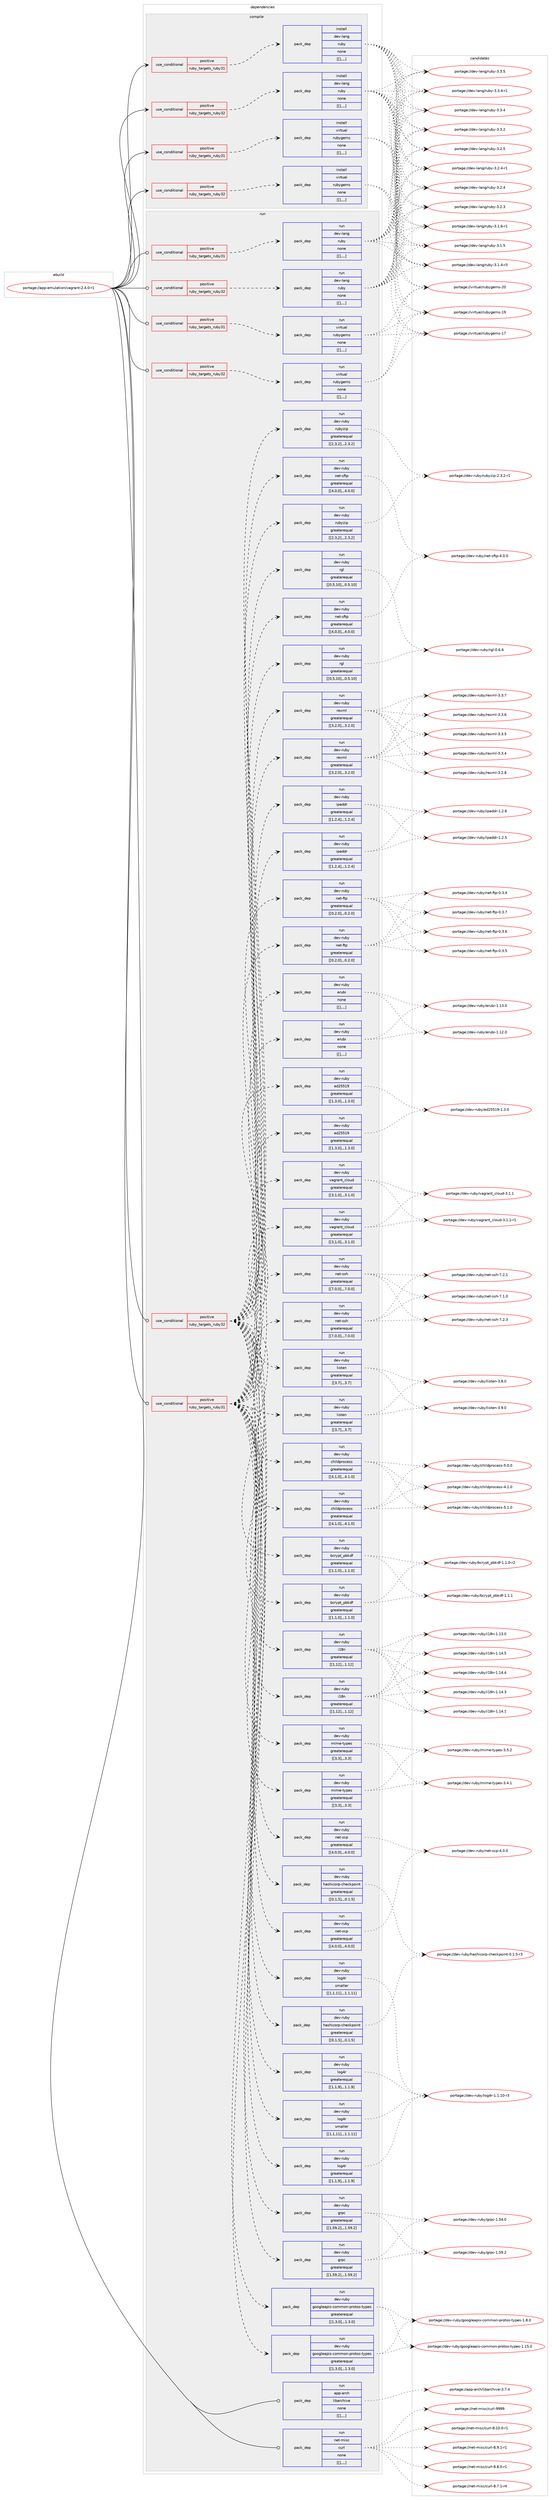 digraph prolog {

# *************
# Graph options
# *************

newrank=true;
concentrate=true;
compound=true;
graph [rankdir=LR,fontname=Helvetica,fontsize=10,ranksep=1.5];#, ranksep=2.5, nodesep=0.2];
edge  [arrowhead=vee];
node  [fontname=Helvetica,fontsize=10];

# **********
# The ebuild
# **********

subgraph cluster_leftcol {
color=gray;
label=<<i>ebuild</i>>;
id [label="portage://app-emulation/vagrant-2.4.0-r1", color=red, width=4, href="../app-emulation/vagrant-2.4.0-r1.svg"];
}

# ****************
# The dependencies
# ****************

subgraph cluster_midcol {
color=gray;
label=<<i>dependencies</i>>;
subgraph cluster_compile {
fillcolor="#eeeeee";
style=filled;
label=<<i>compile</i>>;
subgraph cond9230 {
dependency31989 [label=<<TABLE BORDER="0" CELLBORDER="1" CELLSPACING="0" CELLPADDING="4"><TR><TD ROWSPAN="3" CELLPADDING="10">use_conditional</TD></TR><TR><TD>positive</TD></TR><TR><TD>ruby_targets_ruby31</TD></TR></TABLE>>, shape=none, color=red];
subgraph pack22421 {
dependency31990 [label=<<TABLE BORDER="0" CELLBORDER="1" CELLSPACING="0" CELLPADDING="4" WIDTH="220"><TR><TD ROWSPAN="6" CELLPADDING="30">pack_dep</TD></TR><TR><TD WIDTH="110">install</TD></TR><TR><TD>dev-lang</TD></TR><TR><TD>ruby</TD></TR><TR><TD>none</TD></TR><TR><TD>[[],,,,]</TD></TR></TABLE>>, shape=none, color=blue];
}
dependency31989:e -> dependency31990:w [weight=20,style="dashed",arrowhead="vee"];
}
id:e -> dependency31989:w [weight=20,style="solid",arrowhead="vee"];
subgraph cond9231 {
dependency31991 [label=<<TABLE BORDER="0" CELLBORDER="1" CELLSPACING="0" CELLPADDING="4"><TR><TD ROWSPAN="3" CELLPADDING="10">use_conditional</TD></TR><TR><TD>positive</TD></TR><TR><TD>ruby_targets_ruby31</TD></TR></TABLE>>, shape=none, color=red];
subgraph pack22422 {
dependency31992 [label=<<TABLE BORDER="0" CELLBORDER="1" CELLSPACING="0" CELLPADDING="4" WIDTH="220"><TR><TD ROWSPAN="6" CELLPADDING="30">pack_dep</TD></TR><TR><TD WIDTH="110">install</TD></TR><TR><TD>virtual</TD></TR><TR><TD>rubygems</TD></TR><TR><TD>none</TD></TR><TR><TD>[[],,,,]</TD></TR></TABLE>>, shape=none, color=blue];
}
dependency31991:e -> dependency31992:w [weight=20,style="dashed",arrowhead="vee"];
}
id:e -> dependency31991:w [weight=20,style="solid",arrowhead="vee"];
subgraph cond9232 {
dependency31993 [label=<<TABLE BORDER="0" CELLBORDER="1" CELLSPACING="0" CELLPADDING="4"><TR><TD ROWSPAN="3" CELLPADDING="10">use_conditional</TD></TR><TR><TD>positive</TD></TR><TR><TD>ruby_targets_ruby32</TD></TR></TABLE>>, shape=none, color=red];
subgraph pack22423 {
dependency31994 [label=<<TABLE BORDER="0" CELLBORDER="1" CELLSPACING="0" CELLPADDING="4" WIDTH="220"><TR><TD ROWSPAN="6" CELLPADDING="30">pack_dep</TD></TR><TR><TD WIDTH="110">install</TD></TR><TR><TD>dev-lang</TD></TR><TR><TD>ruby</TD></TR><TR><TD>none</TD></TR><TR><TD>[[],,,,]</TD></TR></TABLE>>, shape=none, color=blue];
}
dependency31993:e -> dependency31994:w [weight=20,style="dashed",arrowhead="vee"];
}
id:e -> dependency31993:w [weight=20,style="solid",arrowhead="vee"];
subgraph cond9233 {
dependency31995 [label=<<TABLE BORDER="0" CELLBORDER="1" CELLSPACING="0" CELLPADDING="4"><TR><TD ROWSPAN="3" CELLPADDING="10">use_conditional</TD></TR><TR><TD>positive</TD></TR><TR><TD>ruby_targets_ruby32</TD></TR></TABLE>>, shape=none, color=red];
subgraph pack22424 {
dependency31996 [label=<<TABLE BORDER="0" CELLBORDER="1" CELLSPACING="0" CELLPADDING="4" WIDTH="220"><TR><TD ROWSPAN="6" CELLPADDING="30">pack_dep</TD></TR><TR><TD WIDTH="110">install</TD></TR><TR><TD>virtual</TD></TR><TR><TD>rubygems</TD></TR><TR><TD>none</TD></TR><TR><TD>[[],,,,]</TD></TR></TABLE>>, shape=none, color=blue];
}
dependency31995:e -> dependency31996:w [weight=20,style="dashed",arrowhead="vee"];
}
id:e -> dependency31995:w [weight=20,style="solid",arrowhead="vee"];
}
subgraph cluster_compileandrun {
fillcolor="#eeeeee";
style=filled;
label=<<i>compile and run</i>>;
}
subgraph cluster_run {
fillcolor="#eeeeee";
style=filled;
label=<<i>run</i>>;
subgraph cond9234 {
dependency31997 [label=<<TABLE BORDER="0" CELLBORDER="1" CELLSPACING="0" CELLPADDING="4"><TR><TD ROWSPAN="3" CELLPADDING="10">use_conditional</TD></TR><TR><TD>positive</TD></TR><TR><TD>ruby_targets_ruby31</TD></TR></TABLE>>, shape=none, color=red];
subgraph pack22425 {
dependency31998 [label=<<TABLE BORDER="0" CELLBORDER="1" CELLSPACING="0" CELLPADDING="4" WIDTH="220"><TR><TD ROWSPAN="6" CELLPADDING="30">pack_dep</TD></TR><TR><TD WIDTH="110">run</TD></TR><TR><TD>dev-lang</TD></TR><TR><TD>ruby</TD></TR><TR><TD>none</TD></TR><TR><TD>[[],,,,]</TD></TR></TABLE>>, shape=none, color=blue];
}
dependency31997:e -> dependency31998:w [weight=20,style="dashed",arrowhead="vee"];
}
id:e -> dependency31997:w [weight=20,style="solid",arrowhead="odot"];
subgraph cond9235 {
dependency31999 [label=<<TABLE BORDER="0" CELLBORDER="1" CELLSPACING="0" CELLPADDING="4"><TR><TD ROWSPAN="3" CELLPADDING="10">use_conditional</TD></TR><TR><TD>positive</TD></TR><TR><TD>ruby_targets_ruby31</TD></TR></TABLE>>, shape=none, color=red];
subgraph pack22426 {
dependency32000 [label=<<TABLE BORDER="0" CELLBORDER="1" CELLSPACING="0" CELLPADDING="4" WIDTH="220"><TR><TD ROWSPAN="6" CELLPADDING="30">pack_dep</TD></TR><TR><TD WIDTH="110">run</TD></TR><TR><TD>dev-ruby</TD></TR><TR><TD>bcrypt_pbkdf</TD></TR><TR><TD>greaterequal</TD></TR><TR><TD>[[1,1,0],,,1.1.0]</TD></TR></TABLE>>, shape=none, color=blue];
}
dependency31999:e -> dependency32000:w [weight=20,style="dashed",arrowhead="vee"];
subgraph pack22427 {
dependency32001 [label=<<TABLE BORDER="0" CELLBORDER="1" CELLSPACING="0" CELLPADDING="4" WIDTH="220"><TR><TD ROWSPAN="6" CELLPADDING="30">pack_dep</TD></TR><TR><TD WIDTH="110">run</TD></TR><TR><TD>dev-ruby</TD></TR><TR><TD>childprocess</TD></TR><TR><TD>greaterequal</TD></TR><TR><TD>[[4,1,0],,,4.1.0]</TD></TR></TABLE>>, shape=none, color=blue];
}
dependency31999:e -> dependency32001:w [weight=20,style="dashed",arrowhead="vee"];
subgraph pack22428 {
dependency32002 [label=<<TABLE BORDER="0" CELLBORDER="1" CELLSPACING="0" CELLPADDING="4" WIDTH="220"><TR><TD ROWSPAN="6" CELLPADDING="30">pack_dep</TD></TR><TR><TD WIDTH="110">run</TD></TR><TR><TD>dev-ruby</TD></TR><TR><TD>ed25519</TD></TR><TR><TD>greaterequal</TD></TR><TR><TD>[[1,3,0],,,1.3.0]</TD></TR></TABLE>>, shape=none, color=blue];
}
dependency31999:e -> dependency32002:w [weight=20,style="dashed",arrowhead="vee"];
subgraph pack22429 {
dependency32003 [label=<<TABLE BORDER="0" CELLBORDER="1" CELLSPACING="0" CELLPADDING="4" WIDTH="220"><TR><TD ROWSPAN="6" CELLPADDING="30">pack_dep</TD></TR><TR><TD WIDTH="110">run</TD></TR><TR><TD>dev-ruby</TD></TR><TR><TD>erubi</TD></TR><TR><TD>none</TD></TR><TR><TD>[[],,,,]</TD></TR></TABLE>>, shape=none, color=blue];
}
dependency31999:e -> dependency32003:w [weight=20,style="dashed",arrowhead="vee"];
subgraph pack22430 {
dependency32004 [label=<<TABLE BORDER="0" CELLBORDER="1" CELLSPACING="0" CELLPADDING="4" WIDTH="220"><TR><TD ROWSPAN="6" CELLPADDING="30">pack_dep</TD></TR><TR><TD WIDTH="110">run</TD></TR><TR><TD>dev-ruby</TD></TR><TR><TD>googleapis-common-protos-types</TD></TR><TR><TD>greaterequal</TD></TR><TR><TD>[[1,3,0],,,1.3.0]</TD></TR></TABLE>>, shape=none, color=blue];
}
dependency31999:e -> dependency32004:w [weight=20,style="dashed",arrowhead="vee"];
subgraph pack22431 {
dependency32005 [label=<<TABLE BORDER="0" CELLBORDER="1" CELLSPACING="0" CELLPADDING="4" WIDTH="220"><TR><TD ROWSPAN="6" CELLPADDING="30">pack_dep</TD></TR><TR><TD WIDTH="110">run</TD></TR><TR><TD>dev-ruby</TD></TR><TR><TD>grpc</TD></TR><TR><TD>greaterequal</TD></TR><TR><TD>[[1,59,2],,,1.59.2]</TD></TR></TABLE>>, shape=none, color=blue];
}
dependency31999:e -> dependency32005:w [weight=20,style="dashed",arrowhead="vee"];
subgraph pack22432 {
dependency32006 [label=<<TABLE BORDER="0" CELLBORDER="1" CELLSPACING="0" CELLPADDING="4" WIDTH="220"><TR><TD ROWSPAN="6" CELLPADDING="30">pack_dep</TD></TR><TR><TD WIDTH="110">run</TD></TR><TR><TD>dev-ruby</TD></TR><TR><TD>hashicorp-checkpoint</TD></TR><TR><TD>greaterequal</TD></TR><TR><TD>[[0,1,5],,,0.1.5]</TD></TR></TABLE>>, shape=none, color=blue];
}
dependency31999:e -> dependency32006:w [weight=20,style="dashed",arrowhead="vee"];
subgraph pack22433 {
dependency32007 [label=<<TABLE BORDER="0" CELLBORDER="1" CELLSPACING="0" CELLPADDING="4" WIDTH="220"><TR><TD ROWSPAN="6" CELLPADDING="30">pack_dep</TD></TR><TR><TD WIDTH="110">run</TD></TR><TR><TD>dev-ruby</TD></TR><TR><TD>i18n</TD></TR><TR><TD>greaterequal</TD></TR><TR><TD>[[1,12],,,1.12]</TD></TR></TABLE>>, shape=none, color=blue];
}
dependency31999:e -> dependency32007:w [weight=20,style="dashed",arrowhead="vee"];
subgraph pack22434 {
dependency32008 [label=<<TABLE BORDER="0" CELLBORDER="1" CELLSPACING="0" CELLPADDING="4" WIDTH="220"><TR><TD ROWSPAN="6" CELLPADDING="30">pack_dep</TD></TR><TR><TD WIDTH="110">run</TD></TR><TR><TD>dev-ruby</TD></TR><TR><TD>listen</TD></TR><TR><TD>greaterequal</TD></TR><TR><TD>[[3,7],,,3.7]</TD></TR></TABLE>>, shape=none, color=blue];
}
dependency31999:e -> dependency32008:w [weight=20,style="dashed",arrowhead="vee"];
subgraph pack22435 {
dependency32009 [label=<<TABLE BORDER="0" CELLBORDER="1" CELLSPACING="0" CELLPADDING="4" WIDTH="220"><TR><TD ROWSPAN="6" CELLPADDING="30">pack_dep</TD></TR><TR><TD WIDTH="110">run</TD></TR><TR><TD>dev-ruby</TD></TR><TR><TD>log4r</TD></TR><TR><TD>greaterequal</TD></TR><TR><TD>[[1,1,9],,,1.1.9]</TD></TR></TABLE>>, shape=none, color=blue];
}
dependency31999:e -> dependency32009:w [weight=20,style="dashed",arrowhead="vee"];
subgraph pack22436 {
dependency32010 [label=<<TABLE BORDER="0" CELLBORDER="1" CELLSPACING="0" CELLPADDING="4" WIDTH="220"><TR><TD ROWSPAN="6" CELLPADDING="30">pack_dep</TD></TR><TR><TD WIDTH="110">run</TD></TR><TR><TD>dev-ruby</TD></TR><TR><TD>log4r</TD></TR><TR><TD>smaller</TD></TR><TR><TD>[[1,1,11],,,1.1.11]</TD></TR></TABLE>>, shape=none, color=blue];
}
dependency31999:e -> dependency32010:w [weight=20,style="dashed",arrowhead="vee"];
subgraph pack22437 {
dependency32011 [label=<<TABLE BORDER="0" CELLBORDER="1" CELLSPACING="0" CELLPADDING="4" WIDTH="220"><TR><TD ROWSPAN="6" CELLPADDING="30">pack_dep</TD></TR><TR><TD WIDTH="110">run</TD></TR><TR><TD>dev-ruby</TD></TR><TR><TD>mime-types</TD></TR><TR><TD>greaterequal</TD></TR><TR><TD>[[3,3],,,3.3]</TD></TR></TABLE>>, shape=none, color=blue];
}
dependency31999:e -> dependency32011:w [weight=20,style="dashed",arrowhead="vee"];
subgraph pack22438 {
dependency32012 [label=<<TABLE BORDER="0" CELLBORDER="1" CELLSPACING="0" CELLPADDING="4" WIDTH="220"><TR><TD ROWSPAN="6" CELLPADDING="30">pack_dep</TD></TR><TR><TD WIDTH="110">run</TD></TR><TR><TD>dev-ruby</TD></TR><TR><TD>net-ftp</TD></TR><TR><TD>greaterequal</TD></TR><TR><TD>[[0,2,0],,,0.2.0]</TD></TR></TABLE>>, shape=none, color=blue];
}
dependency31999:e -> dependency32012:w [weight=20,style="dashed",arrowhead="vee"];
subgraph pack22439 {
dependency32013 [label=<<TABLE BORDER="0" CELLBORDER="1" CELLSPACING="0" CELLPADDING="4" WIDTH="220"><TR><TD ROWSPAN="6" CELLPADDING="30">pack_dep</TD></TR><TR><TD WIDTH="110">run</TD></TR><TR><TD>dev-ruby</TD></TR><TR><TD>net-ssh</TD></TR><TR><TD>greaterequal</TD></TR><TR><TD>[[7,0,0],,,7.0.0]</TD></TR></TABLE>>, shape=none, color=blue];
}
dependency31999:e -> dependency32013:w [weight=20,style="dashed",arrowhead="vee"];
subgraph pack22440 {
dependency32014 [label=<<TABLE BORDER="0" CELLBORDER="1" CELLSPACING="0" CELLPADDING="4" WIDTH="220"><TR><TD ROWSPAN="6" CELLPADDING="30">pack_dep</TD></TR><TR><TD WIDTH="110">run</TD></TR><TR><TD>dev-ruby</TD></TR><TR><TD>net-sftp</TD></TR><TR><TD>greaterequal</TD></TR><TR><TD>[[4,0,0],,,4.0.0]</TD></TR></TABLE>>, shape=none, color=blue];
}
dependency31999:e -> dependency32014:w [weight=20,style="dashed",arrowhead="vee"];
subgraph pack22441 {
dependency32015 [label=<<TABLE BORDER="0" CELLBORDER="1" CELLSPACING="0" CELLPADDING="4" WIDTH="220"><TR><TD ROWSPAN="6" CELLPADDING="30">pack_dep</TD></TR><TR><TD WIDTH="110">run</TD></TR><TR><TD>dev-ruby</TD></TR><TR><TD>net-scp</TD></TR><TR><TD>greaterequal</TD></TR><TR><TD>[[4,0,0],,,4.0.0]</TD></TR></TABLE>>, shape=none, color=blue];
}
dependency31999:e -> dependency32015:w [weight=20,style="dashed",arrowhead="vee"];
subgraph pack22442 {
dependency32016 [label=<<TABLE BORDER="0" CELLBORDER="1" CELLSPACING="0" CELLPADDING="4" WIDTH="220"><TR><TD ROWSPAN="6" CELLPADDING="30">pack_dep</TD></TR><TR><TD WIDTH="110">run</TD></TR><TR><TD>dev-ruby</TD></TR><TR><TD>rexml</TD></TR><TR><TD>greaterequal</TD></TR><TR><TD>[[3,2,0],,,3.2.0]</TD></TR></TABLE>>, shape=none, color=blue];
}
dependency31999:e -> dependency32016:w [weight=20,style="dashed",arrowhead="vee"];
subgraph pack22443 {
dependency32017 [label=<<TABLE BORDER="0" CELLBORDER="1" CELLSPACING="0" CELLPADDING="4" WIDTH="220"><TR><TD ROWSPAN="6" CELLPADDING="30">pack_dep</TD></TR><TR><TD WIDTH="110">run</TD></TR><TR><TD>dev-ruby</TD></TR><TR><TD>rgl</TD></TR><TR><TD>greaterequal</TD></TR><TR><TD>[[0,5,10],,,0.5.10]</TD></TR></TABLE>>, shape=none, color=blue];
}
dependency31999:e -> dependency32017:w [weight=20,style="dashed",arrowhead="vee"];
subgraph pack22444 {
dependency32018 [label=<<TABLE BORDER="0" CELLBORDER="1" CELLSPACING="0" CELLPADDING="4" WIDTH="220"><TR><TD ROWSPAN="6" CELLPADDING="30">pack_dep</TD></TR><TR><TD WIDTH="110">run</TD></TR><TR><TD>dev-ruby</TD></TR><TR><TD>rubyzip</TD></TR><TR><TD>greaterequal</TD></TR><TR><TD>[[2,3,2],,,2.3.2]</TD></TR></TABLE>>, shape=none, color=blue];
}
dependency31999:e -> dependency32018:w [weight=20,style="dashed",arrowhead="vee"];
subgraph pack22445 {
dependency32019 [label=<<TABLE BORDER="0" CELLBORDER="1" CELLSPACING="0" CELLPADDING="4" WIDTH="220"><TR><TD ROWSPAN="6" CELLPADDING="30">pack_dep</TD></TR><TR><TD WIDTH="110">run</TD></TR><TR><TD>dev-ruby</TD></TR><TR><TD>vagrant_cloud</TD></TR><TR><TD>greaterequal</TD></TR><TR><TD>[[3,1,0],,,3.1.0]</TD></TR></TABLE>>, shape=none, color=blue];
}
dependency31999:e -> dependency32019:w [weight=20,style="dashed",arrowhead="vee"];
subgraph pack22446 {
dependency32020 [label=<<TABLE BORDER="0" CELLBORDER="1" CELLSPACING="0" CELLPADDING="4" WIDTH="220"><TR><TD ROWSPAN="6" CELLPADDING="30">pack_dep</TD></TR><TR><TD WIDTH="110">run</TD></TR><TR><TD>dev-ruby</TD></TR><TR><TD>ipaddr</TD></TR><TR><TD>greaterequal</TD></TR><TR><TD>[[1,2,4],,,1.2.4]</TD></TR></TABLE>>, shape=none, color=blue];
}
dependency31999:e -> dependency32020:w [weight=20,style="dashed",arrowhead="vee"];
}
id:e -> dependency31999:w [weight=20,style="solid",arrowhead="odot"];
subgraph cond9236 {
dependency32021 [label=<<TABLE BORDER="0" CELLBORDER="1" CELLSPACING="0" CELLPADDING="4"><TR><TD ROWSPAN="3" CELLPADDING="10">use_conditional</TD></TR><TR><TD>positive</TD></TR><TR><TD>ruby_targets_ruby31</TD></TR></TABLE>>, shape=none, color=red];
subgraph pack22447 {
dependency32022 [label=<<TABLE BORDER="0" CELLBORDER="1" CELLSPACING="0" CELLPADDING="4" WIDTH="220"><TR><TD ROWSPAN="6" CELLPADDING="30">pack_dep</TD></TR><TR><TD WIDTH="110">run</TD></TR><TR><TD>virtual</TD></TR><TR><TD>rubygems</TD></TR><TR><TD>none</TD></TR><TR><TD>[[],,,,]</TD></TR></TABLE>>, shape=none, color=blue];
}
dependency32021:e -> dependency32022:w [weight=20,style="dashed",arrowhead="vee"];
}
id:e -> dependency32021:w [weight=20,style="solid",arrowhead="odot"];
subgraph cond9237 {
dependency32023 [label=<<TABLE BORDER="0" CELLBORDER="1" CELLSPACING="0" CELLPADDING="4"><TR><TD ROWSPAN="3" CELLPADDING="10">use_conditional</TD></TR><TR><TD>positive</TD></TR><TR><TD>ruby_targets_ruby32</TD></TR></TABLE>>, shape=none, color=red];
subgraph pack22448 {
dependency32024 [label=<<TABLE BORDER="0" CELLBORDER="1" CELLSPACING="0" CELLPADDING="4" WIDTH="220"><TR><TD ROWSPAN="6" CELLPADDING="30">pack_dep</TD></TR><TR><TD WIDTH="110">run</TD></TR><TR><TD>dev-lang</TD></TR><TR><TD>ruby</TD></TR><TR><TD>none</TD></TR><TR><TD>[[],,,,]</TD></TR></TABLE>>, shape=none, color=blue];
}
dependency32023:e -> dependency32024:w [weight=20,style="dashed",arrowhead="vee"];
}
id:e -> dependency32023:w [weight=20,style="solid",arrowhead="odot"];
subgraph cond9238 {
dependency32025 [label=<<TABLE BORDER="0" CELLBORDER="1" CELLSPACING="0" CELLPADDING="4"><TR><TD ROWSPAN="3" CELLPADDING="10">use_conditional</TD></TR><TR><TD>positive</TD></TR><TR><TD>ruby_targets_ruby32</TD></TR></TABLE>>, shape=none, color=red];
subgraph pack22449 {
dependency32026 [label=<<TABLE BORDER="0" CELLBORDER="1" CELLSPACING="0" CELLPADDING="4" WIDTH="220"><TR><TD ROWSPAN="6" CELLPADDING="30">pack_dep</TD></TR><TR><TD WIDTH="110">run</TD></TR><TR><TD>dev-ruby</TD></TR><TR><TD>bcrypt_pbkdf</TD></TR><TR><TD>greaterequal</TD></TR><TR><TD>[[1,1,0],,,1.1.0]</TD></TR></TABLE>>, shape=none, color=blue];
}
dependency32025:e -> dependency32026:w [weight=20,style="dashed",arrowhead="vee"];
subgraph pack22450 {
dependency32027 [label=<<TABLE BORDER="0" CELLBORDER="1" CELLSPACING="0" CELLPADDING="4" WIDTH="220"><TR><TD ROWSPAN="6" CELLPADDING="30">pack_dep</TD></TR><TR><TD WIDTH="110">run</TD></TR><TR><TD>dev-ruby</TD></TR><TR><TD>childprocess</TD></TR><TR><TD>greaterequal</TD></TR><TR><TD>[[4,1,0],,,4.1.0]</TD></TR></TABLE>>, shape=none, color=blue];
}
dependency32025:e -> dependency32027:w [weight=20,style="dashed",arrowhead="vee"];
subgraph pack22451 {
dependency32028 [label=<<TABLE BORDER="0" CELLBORDER="1" CELLSPACING="0" CELLPADDING="4" WIDTH="220"><TR><TD ROWSPAN="6" CELLPADDING="30">pack_dep</TD></TR><TR><TD WIDTH="110">run</TD></TR><TR><TD>dev-ruby</TD></TR><TR><TD>ed25519</TD></TR><TR><TD>greaterequal</TD></TR><TR><TD>[[1,3,0],,,1.3.0]</TD></TR></TABLE>>, shape=none, color=blue];
}
dependency32025:e -> dependency32028:w [weight=20,style="dashed",arrowhead="vee"];
subgraph pack22452 {
dependency32029 [label=<<TABLE BORDER="0" CELLBORDER="1" CELLSPACING="0" CELLPADDING="4" WIDTH="220"><TR><TD ROWSPAN="6" CELLPADDING="30">pack_dep</TD></TR><TR><TD WIDTH="110">run</TD></TR><TR><TD>dev-ruby</TD></TR><TR><TD>erubi</TD></TR><TR><TD>none</TD></TR><TR><TD>[[],,,,]</TD></TR></TABLE>>, shape=none, color=blue];
}
dependency32025:e -> dependency32029:w [weight=20,style="dashed",arrowhead="vee"];
subgraph pack22453 {
dependency32030 [label=<<TABLE BORDER="0" CELLBORDER="1" CELLSPACING="0" CELLPADDING="4" WIDTH="220"><TR><TD ROWSPAN="6" CELLPADDING="30">pack_dep</TD></TR><TR><TD WIDTH="110">run</TD></TR><TR><TD>dev-ruby</TD></TR><TR><TD>googleapis-common-protos-types</TD></TR><TR><TD>greaterequal</TD></TR><TR><TD>[[1,3,0],,,1.3.0]</TD></TR></TABLE>>, shape=none, color=blue];
}
dependency32025:e -> dependency32030:w [weight=20,style="dashed",arrowhead="vee"];
subgraph pack22454 {
dependency32031 [label=<<TABLE BORDER="0" CELLBORDER="1" CELLSPACING="0" CELLPADDING="4" WIDTH="220"><TR><TD ROWSPAN="6" CELLPADDING="30">pack_dep</TD></TR><TR><TD WIDTH="110">run</TD></TR><TR><TD>dev-ruby</TD></TR><TR><TD>grpc</TD></TR><TR><TD>greaterequal</TD></TR><TR><TD>[[1,59,2],,,1.59.2]</TD></TR></TABLE>>, shape=none, color=blue];
}
dependency32025:e -> dependency32031:w [weight=20,style="dashed",arrowhead="vee"];
subgraph pack22455 {
dependency32032 [label=<<TABLE BORDER="0" CELLBORDER="1" CELLSPACING="0" CELLPADDING="4" WIDTH="220"><TR><TD ROWSPAN="6" CELLPADDING="30">pack_dep</TD></TR><TR><TD WIDTH="110">run</TD></TR><TR><TD>dev-ruby</TD></TR><TR><TD>hashicorp-checkpoint</TD></TR><TR><TD>greaterequal</TD></TR><TR><TD>[[0,1,5],,,0.1.5]</TD></TR></TABLE>>, shape=none, color=blue];
}
dependency32025:e -> dependency32032:w [weight=20,style="dashed",arrowhead="vee"];
subgraph pack22456 {
dependency32033 [label=<<TABLE BORDER="0" CELLBORDER="1" CELLSPACING="0" CELLPADDING="4" WIDTH="220"><TR><TD ROWSPAN="6" CELLPADDING="30">pack_dep</TD></TR><TR><TD WIDTH="110">run</TD></TR><TR><TD>dev-ruby</TD></TR><TR><TD>i18n</TD></TR><TR><TD>greaterequal</TD></TR><TR><TD>[[1,12],,,1.12]</TD></TR></TABLE>>, shape=none, color=blue];
}
dependency32025:e -> dependency32033:w [weight=20,style="dashed",arrowhead="vee"];
subgraph pack22457 {
dependency32034 [label=<<TABLE BORDER="0" CELLBORDER="1" CELLSPACING="0" CELLPADDING="4" WIDTH="220"><TR><TD ROWSPAN="6" CELLPADDING="30">pack_dep</TD></TR><TR><TD WIDTH="110">run</TD></TR><TR><TD>dev-ruby</TD></TR><TR><TD>listen</TD></TR><TR><TD>greaterequal</TD></TR><TR><TD>[[3,7],,,3.7]</TD></TR></TABLE>>, shape=none, color=blue];
}
dependency32025:e -> dependency32034:w [weight=20,style="dashed",arrowhead="vee"];
subgraph pack22458 {
dependency32035 [label=<<TABLE BORDER="0" CELLBORDER="1" CELLSPACING="0" CELLPADDING="4" WIDTH="220"><TR><TD ROWSPAN="6" CELLPADDING="30">pack_dep</TD></TR><TR><TD WIDTH="110">run</TD></TR><TR><TD>dev-ruby</TD></TR><TR><TD>log4r</TD></TR><TR><TD>greaterequal</TD></TR><TR><TD>[[1,1,9],,,1.1.9]</TD></TR></TABLE>>, shape=none, color=blue];
}
dependency32025:e -> dependency32035:w [weight=20,style="dashed",arrowhead="vee"];
subgraph pack22459 {
dependency32036 [label=<<TABLE BORDER="0" CELLBORDER="1" CELLSPACING="0" CELLPADDING="4" WIDTH="220"><TR><TD ROWSPAN="6" CELLPADDING="30">pack_dep</TD></TR><TR><TD WIDTH="110">run</TD></TR><TR><TD>dev-ruby</TD></TR><TR><TD>log4r</TD></TR><TR><TD>smaller</TD></TR><TR><TD>[[1,1,11],,,1.1.11]</TD></TR></TABLE>>, shape=none, color=blue];
}
dependency32025:e -> dependency32036:w [weight=20,style="dashed",arrowhead="vee"];
subgraph pack22460 {
dependency32037 [label=<<TABLE BORDER="0" CELLBORDER="1" CELLSPACING="0" CELLPADDING="4" WIDTH="220"><TR><TD ROWSPAN="6" CELLPADDING="30">pack_dep</TD></TR><TR><TD WIDTH="110">run</TD></TR><TR><TD>dev-ruby</TD></TR><TR><TD>mime-types</TD></TR><TR><TD>greaterequal</TD></TR><TR><TD>[[3,3],,,3.3]</TD></TR></TABLE>>, shape=none, color=blue];
}
dependency32025:e -> dependency32037:w [weight=20,style="dashed",arrowhead="vee"];
subgraph pack22461 {
dependency32038 [label=<<TABLE BORDER="0" CELLBORDER="1" CELLSPACING="0" CELLPADDING="4" WIDTH="220"><TR><TD ROWSPAN="6" CELLPADDING="30">pack_dep</TD></TR><TR><TD WIDTH="110">run</TD></TR><TR><TD>dev-ruby</TD></TR><TR><TD>net-ftp</TD></TR><TR><TD>greaterequal</TD></TR><TR><TD>[[0,2,0],,,0.2.0]</TD></TR></TABLE>>, shape=none, color=blue];
}
dependency32025:e -> dependency32038:w [weight=20,style="dashed",arrowhead="vee"];
subgraph pack22462 {
dependency32039 [label=<<TABLE BORDER="0" CELLBORDER="1" CELLSPACING="0" CELLPADDING="4" WIDTH="220"><TR><TD ROWSPAN="6" CELLPADDING="30">pack_dep</TD></TR><TR><TD WIDTH="110">run</TD></TR><TR><TD>dev-ruby</TD></TR><TR><TD>net-ssh</TD></TR><TR><TD>greaterequal</TD></TR><TR><TD>[[7,0,0],,,7.0.0]</TD></TR></TABLE>>, shape=none, color=blue];
}
dependency32025:e -> dependency32039:w [weight=20,style="dashed",arrowhead="vee"];
subgraph pack22463 {
dependency32040 [label=<<TABLE BORDER="0" CELLBORDER="1" CELLSPACING="0" CELLPADDING="4" WIDTH="220"><TR><TD ROWSPAN="6" CELLPADDING="30">pack_dep</TD></TR><TR><TD WIDTH="110">run</TD></TR><TR><TD>dev-ruby</TD></TR><TR><TD>net-sftp</TD></TR><TR><TD>greaterequal</TD></TR><TR><TD>[[4,0,0],,,4.0.0]</TD></TR></TABLE>>, shape=none, color=blue];
}
dependency32025:e -> dependency32040:w [weight=20,style="dashed",arrowhead="vee"];
subgraph pack22464 {
dependency32041 [label=<<TABLE BORDER="0" CELLBORDER="1" CELLSPACING="0" CELLPADDING="4" WIDTH="220"><TR><TD ROWSPAN="6" CELLPADDING="30">pack_dep</TD></TR><TR><TD WIDTH="110">run</TD></TR><TR><TD>dev-ruby</TD></TR><TR><TD>net-scp</TD></TR><TR><TD>greaterequal</TD></TR><TR><TD>[[4,0,0],,,4.0.0]</TD></TR></TABLE>>, shape=none, color=blue];
}
dependency32025:e -> dependency32041:w [weight=20,style="dashed",arrowhead="vee"];
subgraph pack22465 {
dependency32042 [label=<<TABLE BORDER="0" CELLBORDER="1" CELLSPACING="0" CELLPADDING="4" WIDTH="220"><TR><TD ROWSPAN="6" CELLPADDING="30">pack_dep</TD></TR><TR><TD WIDTH="110">run</TD></TR><TR><TD>dev-ruby</TD></TR><TR><TD>rexml</TD></TR><TR><TD>greaterequal</TD></TR><TR><TD>[[3,2,0],,,3.2.0]</TD></TR></TABLE>>, shape=none, color=blue];
}
dependency32025:e -> dependency32042:w [weight=20,style="dashed",arrowhead="vee"];
subgraph pack22466 {
dependency32043 [label=<<TABLE BORDER="0" CELLBORDER="1" CELLSPACING="0" CELLPADDING="4" WIDTH="220"><TR><TD ROWSPAN="6" CELLPADDING="30">pack_dep</TD></TR><TR><TD WIDTH="110">run</TD></TR><TR><TD>dev-ruby</TD></TR><TR><TD>rgl</TD></TR><TR><TD>greaterequal</TD></TR><TR><TD>[[0,5,10],,,0.5.10]</TD></TR></TABLE>>, shape=none, color=blue];
}
dependency32025:e -> dependency32043:w [weight=20,style="dashed",arrowhead="vee"];
subgraph pack22467 {
dependency32044 [label=<<TABLE BORDER="0" CELLBORDER="1" CELLSPACING="0" CELLPADDING="4" WIDTH="220"><TR><TD ROWSPAN="6" CELLPADDING="30">pack_dep</TD></TR><TR><TD WIDTH="110">run</TD></TR><TR><TD>dev-ruby</TD></TR><TR><TD>rubyzip</TD></TR><TR><TD>greaterequal</TD></TR><TR><TD>[[2,3,2],,,2.3.2]</TD></TR></TABLE>>, shape=none, color=blue];
}
dependency32025:e -> dependency32044:w [weight=20,style="dashed",arrowhead="vee"];
subgraph pack22468 {
dependency32045 [label=<<TABLE BORDER="0" CELLBORDER="1" CELLSPACING="0" CELLPADDING="4" WIDTH="220"><TR><TD ROWSPAN="6" CELLPADDING="30">pack_dep</TD></TR><TR><TD WIDTH="110">run</TD></TR><TR><TD>dev-ruby</TD></TR><TR><TD>vagrant_cloud</TD></TR><TR><TD>greaterequal</TD></TR><TR><TD>[[3,1,0],,,3.1.0]</TD></TR></TABLE>>, shape=none, color=blue];
}
dependency32025:e -> dependency32045:w [weight=20,style="dashed",arrowhead="vee"];
subgraph pack22469 {
dependency32046 [label=<<TABLE BORDER="0" CELLBORDER="1" CELLSPACING="0" CELLPADDING="4" WIDTH="220"><TR><TD ROWSPAN="6" CELLPADDING="30">pack_dep</TD></TR><TR><TD WIDTH="110">run</TD></TR><TR><TD>dev-ruby</TD></TR><TR><TD>ipaddr</TD></TR><TR><TD>greaterequal</TD></TR><TR><TD>[[1,2,4],,,1.2.4]</TD></TR></TABLE>>, shape=none, color=blue];
}
dependency32025:e -> dependency32046:w [weight=20,style="dashed",arrowhead="vee"];
}
id:e -> dependency32025:w [weight=20,style="solid",arrowhead="odot"];
subgraph cond9239 {
dependency32047 [label=<<TABLE BORDER="0" CELLBORDER="1" CELLSPACING="0" CELLPADDING="4"><TR><TD ROWSPAN="3" CELLPADDING="10">use_conditional</TD></TR><TR><TD>positive</TD></TR><TR><TD>ruby_targets_ruby32</TD></TR></TABLE>>, shape=none, color=red];
subgraph pack22470 {
dependency32048 [label=<<TABLE BORDER="0" CELLBORDER="1" CELLSPACING="0" CELLPADDING="4" WIDTH="220"><TR><TD ROWSPAN="6" CELLPADDING="30">pack_dep</TD></TR><TR><TD WIDTH="110">run</TD></TR><TR><TD>virtual</TD></TR><TR><TD>rubygems</TD></TR><TR><TD>none</TD></TR><TR><TD>[[],,,,]</TD></TR></TABLE>>, shape=none, color=blue];
}
dependency32047:e -> dependency32048:w [weight=20,style="dashed",arrowhead="vee"];
}
id:e -> dependency32047:w [weight=20,style="solid",arrowhead="odot"];
subgraph pack22471 {
dependency32049 [label=<<TABLE BORDER="0" CELLBORDER="1" CELLSPACING="0" CELLPADDING="4" WIDTH="220"><TR><TD ROWSPAN="6" CELLPADDING="30">pack_dep</TD></TR><TR><TD WIDTH="110">run</TD></TR><TR><TD>app-arch</TD></TR><TR><TD>libarchive</TD></TR><TR><TD>none</TD></TR><TR><TD>[[],,,,]</TD></TR></TABLE>>, shape=none, color=blue];
}
id:e -> dependency32049:w [weight=20,style="solid",arrowhead="odot"];
subgraph pack22472 {
dependency32050 [label=<<TABLE BORDER="0" CELLBORDER="1" CELLSPACING="0" CELLPADDING="4" WIDTH="220"><TR><TD ROWSPAN="6" CELLPADDING="30">pack_dep</TD></TR><TR><TD WIDTH="110">run</TD></TR><TR><TD>net-misc</TD></TR><TR><TD>curl</TD></TR><TR><TD>none</TD></TR><TR><TD>[[],,,,]</TD></TR></TABLE>>, shape=none, color=blue];
}
id:e -> dependency32050:w [weight=20,style="solid",arrowhead="odot"];
}
}

# **************
# The candidates
# **************

subgraph cluster_choices {
rank=same;
color=gray;
label=<<i>candidates</i>>;

subgraph choice22421 {
color=black;
nodesep=1;
choice10010111845108971101034711411798121455146514653 [label="portage://dev-lang/ruby-3.3.5", color=red, width=4,href="../dev-lang/ruby-3.3.5.svg"];
choice100101118451089711010347114117981214551465146524511449 [label="portage://dev-lang/ruby-3.3.4-r1", color=red, width=4,href="../dev-lang/ruby-3.3.4-r1.svg"];
choice10010111845108971101034711411798121455146514652 [label="portage://dev-lang/ruby-3.3.4", color=red, width=4,href="../dev-lang/ruby-3.3.4.svg"];
choice10010111845108971101034711411798121455146514650 [label="portage://dev-lang/ruby-3.3.2", color=red, width=4,href="../dev-lang/ruby-3.3.2.svg"];
choice10010111845108971101034711411798121455146504653 [label="portage://dev-lang/ruby-3.2.5", color=red, width=4,href="../dev-lang/ruby-3.2.5.svg"];
choice100101118451089711010347114117981214551465046524511449 [label="portage://dev-lang/ruby-3.2.4-r1", color=red, width=4,href="../dev-lang/ruby-3.2.4-r1.svg"];
choice10010111845108971101034711411798121455146504652 [label="portage://dev-lang/ruby-3.2.4", color=red, width=4,href="../dev-lang/ruby-3.2.4.svg"];
choice10010111845108971101034711411798121455146504651 [label="portage://dev-lang/ruby-3.2.3", color=red, width=4,href="../dev-lang/ruby-3.2.3.svg"];
choice100101118451089711010347114117981214551464946544511449 [label="portage://dev-lang/ruby-3.1.6-r1", color=red, width=4,href="../dev-lang/ruby-3.1.6-r1.svg"];
choice10010111845108971101034711411798121455146494653 [label="portage://dev-lang/ruby-3.1.5", color=red, width=4,href="../dev-lang/ruby-3.1.5.svg"];
choice100101118451089711010347114117981214551464946524511451 [label="portage://dev-lang/ruby-3.1.4-r3", color=red, width=4,href="../dev-lang/ruby-3.1.4-r3.svg"];
dependency31990:e -> choice10010111845108971101034711411798121455146514653:w [style=dotted,weight="100"];
dependency31990:e -> choice100101118451089711010347114117981214551465146524511449:w [style=dotted,weight="100"];
dependency31990:e -> choice10010111845108971101034711411798121455146514652:w [style=dotted,weight="100"];
dependency31990:e -> choice10010111845108971101034711411798121455146514650:w [style=dotted,weight="100"];
dependency31990:e -> choice10010111845108971101034711411798121455146504653:w [style=dotted,weight="100"];
dependency31990:e -> choice100101118451089711010347114117981214551465046524511449:w [style=dotted,weight="100"];
dependency31990:e -> choice10010111845108971101034711411798121455146504652:w [style=dotted,weight="100"];
dependency31990:e -> choice10010111845108971101034711411798121455146504651:w [style=dotted,weight="100"];
dependency31990:e -> choice100101118451089711010347114117981214551464946544511449:w [style=dotted,weight="100"];
dependency31990:e -> choice10010111845108971101034711411798121455146494653:w [style=dotted,weight="100"];
dependency31990:e -> choice100101118451089711010347114117981214551464946524511451:w [style=dotted,weight="100"];
}
subgraph choice22422 {
color=black;
nodesep=1;
choice118105114116117971084711411798121103101109115455048 [label="portage://virtual/rubygems-20", color=red, width=4,href="../virtual/rubygems-20.svg"];
choice118105114116117971084711411798121103101109115454957 [label="portage://virtual/rubygems-19", color=red, width=4,href="../virtual/rubygems-19.svg"];
choice118105114116117971084711411798121103101109115454955 [label="portage://virtual/rubygems-17", color=red, width=4,href="../virtual/rubygems-17.svg"];
dependency31992:e -> choice118105114116117971084711411798121103101109115455048:w [style=dotted,weight="100"];
dependency31992:e -> choice118105114116117971084711411798121103101109115454957:w [style=dotted,weight="100"];
dependency31992:e -> choice118105114116117971084711411798121103101109115454955:w [style=dotted,weight="100"];
}
subgraph choice22423 {
color=black;
nodesep=1;
choice10010111845108971101034711411798121455146514653 [label="portage://dev-lang/ruby-3.3.5", color=red, width=4,href="../dev-lang/ruby-3.3.5.svg"];
choice100101118451089711010347114117981214551465146524511449 [label="portage://dev-lang/ruby-3.3.4-r1", color=red, width=4,href="../dev-lang/ruby-3.3.4-r1.svg"];
choice10010111845108971101034711411798121455146514652 [label="portage://dev-lang/ruby-3.3.4", color=red, width=4,href="../dev-lang/ruby-3.3.4.svg"];
choice10010111845108971101034711411798121455146514650 [label="portage://dev-lang/ruby-3.3.2", color=red, width=4,href="../dev-lang/ruby-3.3.2.svg"];
choice10010111845108971101034711411798121455146504653 [label="portage://dev-lang/ruby-3.2.5", color=red, width=4,href="../dev-lang/ruby-3.2.5.svg"];
choice100101118451089711010347114117981214551465046524511449 [label="portage://dev-lang/ruby-3.2.4-r1", color=red, width=4,href="../dev-lang/ruby-3.2.4-r1.svg"];
choice10010111845108971101034711411798121455146504652 [label="portage://dev-lang/ruby-3.2.4", color=red, width=4,href="../dev-lang/ruby-3.2.4.svg"];
choice10010111845108971101034711411798121455146504651 [label="portage://dev-lang/ruby-3.2.3", color=red, width=4,href="../dev-lang/ruby-3.2.3.svg"];
choice100101118451089711010347114117981214551464946544511449 [label="portage://dev-lang/ruby-3.1.6-r1", color=red, width=4,href="../dev-lang/ruby-3.1.6-r1.svg"];
choice10010111845108971101034711411798121455146494653 [label="portage://dev-lang/ruby-3.1.5", color=red, width=4,href="../dev-lang/ruby-3.1.5.svg"];
choice100101118451089711010347114117981214551464946524511451 [label="portage://dev-lang/ruby-3.1.4-r3", color=red, width=4,href="../dev-lang/ruby-3.1.4-r3.svg"];
dependency31994:e -> choice10010111845108971101034711411798121455146514653:w [style=dotted,weight="100"];
dependency31994:e -> choice100101118451089711010347114117981214551465146524511449:w [style=dotted,weight="100"];
dependency31994:e -> choice10010111845108971101034711411798121455146514652:w [style=dotted,weight="100"];
dependency31994:e -> choice10010111845108971101034711411798121455146514650:w [style=dotted,weight="100"];
dependency31994:e -> choice10010111845108971101034711411798121455146504653:w [style=dotted,weight="100"];
dependency31994:e -> choice100101118451089711010347114117981214551465046524511449:w [style=dotted,weight="100"];
dependency31994:e -> choice10010111845108971101034711411798121455146504652:w [style=dotted,weight="100"];
dependency31994:e -> choice10010111845108971101034711411798121455146504651:w [style=dotted,weight="100"];
dependency31994:e -> choice100101118451089711010347114117981214551464946544511449:w [style=dotted,weight="100"];
dependency31994:e -> choice10010111845108971101034711411798121455146494653:w [style=dotted,weight="100"];
dependency31994:e -> choice100101118451089711010347114117981214551464946524511451:w [style=dotted,weight="100"];
}
subgraph choice22424 {
color=black;
nodesep=1;
choice118105114116117971084711411798121103101109115455048 [label="portage://virtual/rubygems-20", color=red, width=4,href="../virtual/rubygems-20.svg"];
choice118105114116117971084711411798121103101109115454957 [label="portage://virtual/rubygems-19", color=red, width=4,href="../virtual/rubygems-19.svg"];
choice118105114116117971084711411798121103101109115454955 [label="portage://virtual/rubygems-17", color=red, width=4,href="../virtual/rubygems-17.svg"];
dependency31996:e -> choice118105114116117971084711411798121103101109115455048:w [style=dotted,weight="100"];
dependency31996:e -> choice118105114116117971084711411798121103101109115454957:w [style=dotted,weight="100"];
dependency31996:e -> choice118105114116117971084711411798121103101109115454955:w [style=dotted,weight="100"];
}
subgraph choice22425 {
color=black;
nodesep=1;
choice10010111845108971101034711411798121455146514653 [label="portage://dev-lang/ruby-3.3.5", color=red, width=4,href="../dev-lang/ruby-3.3.5.svg"];
choice100101118451089711010347114117981214551465146524511449 [label="portage://dev-lang/ruby-3.3.4-r1", color=red, width=4,href="../dev-lang/ruby-3.3.4-r1.svg"];
choice10010111845108971101034711411798121455146514652 [label="portage://dev-lang/ruby-3.3.4", color=red, width=4,href="../dev-lang/ruby-3.3.4.svg"];
choice10010111845108971101034711411798121455146514650 [label="portage://dev-lang/ruby-3.3.2", color=red, width=4,href="../dev-lang/ruby-3.3.2.svg"];
choice10010111845108971101034711411798121455146504653 [label="portage://dev-lang/ruby-3.2.5", color=red, width=4,href="../dev-lang/ruby-3.2.5.svg"];
choice100101118451089711010347114117981214551465046524511449 [label="portage://dev-lang/ruby-3.2.4-r1", color=red, width=4,href="../dev-lang/ruby-3.2.4-r1.svg"];
choice10010111845108971101034711411798121455146504652 [label="portage://dev-lang/ruby-3.2.4", color=red, width=4,href="../dev-lang/ruby-3.2.4.svg"];
choice10010111845108971101034711411798121455146504651 [label="portage://dev-lang/ruby-3.2.3", color=red, width=4,href="../dev-lang/ruby-3.2.3.svg"];
choice100101118451089711010347114117981214551464946544511449 [label="portage://dev-lang/ruby-3.1.6-r1", color=red, width=4,href="../dev-lang/ruby-3.1.6-r1.svg"];
choice10010111845108971101034711411798121455146494653 [label="portage://dev-lang/ruby-3.1.5", color=red, width=4,href="../dev-lang/ruby-3.1.5.svg"];
choice100101118451089711010347114117981214551464946524511451 [label="portage://dev-lang/ruby-3.1.4-r3", color=red, width=4,href="../dev-lang/ruby-3.1.4-r3.svg"];
dependency31998:e -> choice10010111845108971101034711411798121455146514653:w [style=dotted,weight="100"];
dependency31998:e -> choice100101118451089711010347114117981214551465146524511449:w [style=dotted,weight="100"];
dependency31998:e -> choice10010111845108971101034711411798121455146514652:w [style=dotted,weight="100"];
dependency31998:e -> choice10010111845108971101034711411798121455146514650:w [style=dotted,weight="100"];
dependency31998:e -> choice10010111845108971101034711411798121455146504653:w [style=dotted,weight="100"];
dependency31998:e -> choice100101118451089711010347114117981214551465046524511449:w [style=dotted,weight="100"];
dependency31998:e -> choice10010111845108971101034711411798121455146504652:w [style=dotted,weight="100"];
dependency31998:e -> choice10010111845108971101034711411798121455146504651:w [style=dotted,weight="100"];
dependency31998:e -> choice100101118451089711010347114117981214551464946544511449:w [style=dotted,weight="100"];
dependency31998:e -> choice10010111845108971101034711411798121455146494653:w [style=dotted,weight="100"];
dependency31998:e -> choice100101118451089711010347114117981214551464946524511451:w [style=dotted,weight="100"];
}
subgraph choice22426 {
color=black;
nodesep=1;
choice10010111845114117981214798991141211121169511298107100102454946494649 [label="portage://dev-ruby/bcrypt_pbkdf-1.1.1", color=red, width=4,href="../dev-ruby/bcrypt_pbkdf-1.1.1.svg"];
choice100101118451141179812147989911412111211695112981071001024549464946484511450 [label="portage://dev-ruby/bcrypt_pbkdf-1.1.0-r2", color=red, width=4,href="../dev-ruby/bcrypt_pbkdf-1.1.0-r2.svg"];
dependency32000:e -> choice10010111845114117981214798991141211121169511298107100102454946494649:w [style=dotted,weight="100"];
dependency32000:e -> choice100101118451141179812147989911412111211695112981071001024549464946484511450:w [style=dotted,weight="100"];
}
subgraph choice22427 {
color=black;
nodesep=1;
choice1001011184511411798121479910410510810011211411199101115115455346494648 [label="portage://dev-ruby/childprocess-5.1.0", color=red, width=4,href="../dev-ruby/childprocess-5.1.0.svg"];
choice1001011184511411798121479910410510810011211411199101115115455346484648 [label="portage://dev-ruby/childprocess-5.0.0", color=red, width=4,href="../dev-ruby/childprocess-5.0.0.svg"];
choice1001011184511411798121479910410510810011211411199101115115455246494648 [label="portage://dev-ruby/childprocess-4.1.0", color=red, width=4,href="../dev-ruby/childprocess-4.1.0.svg"];
dependency32001:e -> choice1001011184511411798121479910410510810011211411199101115115455346494648:w [style=dotted,weight="100"];
dependency32001:e -> choice1001011184511411798121479910410510810011211411199101115115455346484648:w [style=dotted,weight="100"];
dependency32001:e -> choice1001011184511411798121479910410510810011211411199101115115455246494648:w [style=dotted,weight="100"];
}
subgraph choice22428 {
color=black;
nodesep=1;
choice1001011184511411798121471011005053534957454946514648 [label="portage://dev-ruby/ed25519-1.3.0", color=red, width=4,href="../dev-ruby/ed25519-1.3.0.svg"];
dependency32002:e -> choice1001011184511411798121471011005053534957454946514648:w [style=dotted,weight="100"];
}
subgraph choice22429 {
color=black;
nodesep=1;
choice1001011184511411798121471011141179810545494649514648 [label="portage://dev-ruby/erubi-1.13.0", color=red, width=4,href="../dev-ruby/erubi-1.13.0.svg"];
choice1001011184511411798121471011141179810545494649504648 [label="portage://dev-ruby/erubi-1.12.0", color=red, width=4,href="../dev-ruby/erubi-1.12.0.svg"];
dependency32003:e -> choice1001011184511411798121471011141179810545494649514648:w [style=dotted,weight="100"];
dependency32003:e -> choice1001011184511411798121471011141179810545494649504648:w [style=dotted,weight="100"];
}
subgraph choice22430 {
color=black;
nodesep=1;
choice100101118451141179812147103111111103108101971121051154599111109109111110451121141111161111154511612111210111545494649534648 [label="portage://dev-ruby/googleapis-common-protos-types-1.15.0", color=red, width=4,href="../dev-ruby/googleapis-common-protos-types-1.15.0.svg"];
choice1001011184511411798121471031111111031081019711210511545991111091091111104511211411111611111545116121112101115454946564648 [label="portage://dev-ruby/googleapis-common-protos-types-1.8.0", color=red, width=4,href="../dev-ruby/googleapis-common-protos-types-1.8.0.svg"];
dependency32004:e -> choice100101118451141179812147103111111103108101971121051154599111109109111110451121141111161111154511612111210111545494649534648:w [style=dotted,weight="100"];
dependency32004:e -> choice1001011184511411798121471031111111031081019711210511545991111091091111104511211411111611111545116121112101115454946564648:w [style=dotted,weight="100"];
}
subgraph choice22431 {
color=black;
nodesep=1;
choice1001011184511411798121471031141129945494653574650 [label="portage://dev-ruby/grpc-1.59.2", color=red, width=4,href="../dev-ruby/grpc-1.59.2.svg"];
choice1001011184511411798121471031141129945494653524648 [label="portage://dev-ruby/grpc-1.54.0", color=red, width=4,href="../dev-ruby/grpc-1.54.0.svg"];
dependency32005:e -> choice1001011184511411798121471031141129945494653574650:w [style=dotted,weight="100"];
dependency32005:e -> choice1001011184511411798121471031141129945494653524648:w [style=dotted,weight="100"];
}
subgraph choice22432 {
color=black;
nodesep=1;
choice10010111845114117981214710497115104105991111141124599104101991071121111051101164548464946534511451 [label="portage://dev-ruby/hashicorp-checkpoint-0.1.5-r3", color=red, width=4,href="../dev-ruby/hashicorp-checkpoint-0.1.5-r3.svg"];
dependency32006:e -> choice10010111845114117981214710497115104105991111141124599104101991071121111051101164548464946534511451:w [style=dotted,weight="100"];
}
subgraph choice22433 {
color=black;
nodesep=1;
choice100101118451141179812147105495611045494649524653 [label="portage://dev-ruby/i18n-1.14.5", color=red, width=4,href="../dev-ruby/i18n-1.14.5.svg"];
choice100101118451141179812147105495611045494649524652 [label="portage://dev-ruby/i18n-1.14.4", color=red, width=4,href="../dev-ruby/i18n-1.14.4.svg"];
choice100101118451141179812147105495611045494649524651 [label="portage://dev-ruby/i18n-1.14.3", color=red, width=4,href="../dev-ruby/i18n-1.14.3.svg"];
choice100101118451141179812147105495611045494649524649 [label="portage://dev-ruby/i18n-1.14.1", color=red, width=4,href="../dev-ruby/i18n-1.14.1.svg"];
choice100101118451141179812147105495611045494649514648 [label="portage://dev-ruby/i18n-1.13.0", color=red, width=4,href="../dev-ruby/i18n-1.13.0.svg"];
dependency32007:e -> choice100101118451141179812147105495611045494649524653:w [style=dotted,weight="100"];
dependency32007:e -> choice100101118451141179812147105495611045494649524652:w [style=dotted,weight="100"];
dependency32007:e -> choice100101118451141179812147105495611045494649524651:w [style=dotted,weight="100"];
dependency32007:e -> choice100101118451141179812147105495611045494649524649:w [style=dotted,weight="100"];
dependency32007:e -> choice100101118451141179812147105495611045494649514648:w [style=dotted,weight="100"];
}
subgraph choice22434 {
color=black;
nodesep=1;
choice100101118451141179812147108105115116101110455146574648 [label="portage://dev-ruby/listen-3.9.0", color=red, width=4,href="../dev-ruby/listen-3.9.0.svg"];
choice100101118451141179812147108105115116101110455146564648 [label="portage://dev-ruby/listen-3.8.0", color=red, width=4,href="../dev-ruby/listen-3.8.0.svg"];
dependency32008:e -> choice100101118451141179812147108105115116101110455146574648:w [style=dotted,weight="100"];
dependency32008:e -> choice100101118451141179812147108105115116101110455146564648:w [style=dotted,weight="100"];
}
subgraph choice22435 {
color=black;
nodesep=1;
choice10010111845114117981214710811110352114454946494649484511451 [label="portage://dev-ruby/log4r-1.1.10-r3", color=red, width=4,href="../dev-ruby/log4r-1.1.10-r3.svg"];
dependency32009:e -> choice10010111845114117981214710811110352114454946494649484511451:w [style=dotted,weight="100"];
}
subgraph choice22436 {
color=black;
nodesep=1;
choice10010111845114117981214710811110352114454946494649484511451 [label="portage://dev-ruby/log4r-1.1.10-r3", color=red, width=4,href="../dev-ruby/log4r-1.1.10-r3.svg"];
dependency32010:e -> choice10010111845114117981214710811110352114454946494649484511451:w [style=dotted,weight="100"];
}
subgraph choice22437 {
color=black;
nodesep=1;
choice10010111845114117981214710910510910145116121112101115455146534650 [label="portage://dev-ruby/mime-types-3.5.2", color=red, width=4,href="../dev-ruby/mime-types-3.5.2.svg"];
choice10010111845114117981214710910510910145116121112101115455146524649 [label="portage://dev-ruby/mime-types-3.4.1", color=red, width=4,href="../dev-ruby/mime-types-3.4.1.svg"];
dependency32011:e -> choice10010111845114117981214710910510910145116121112101115455146534650:w [style=dotted,weight="100"];
dependency32011:e -> choice10010111845114117981214710910510910145116121112101115455146524649:w [style=dotted,weight="100"];
}
subgraph choice22438 {
color=black;
nodesep=1;
choice10010111845114117981214711010111645102116112454846514655 [label="portage://dev-ruby/net-ftp-0.3.7", color=red, width=4,href="../dev-ruby/net-ftp-0.3.7.svg"];
choice10010111845114117981214711010111645102116112454846514654 [label="portage://dev-ruby/net-ftp-0.3.6", color=red, width=4,href="../dev-ruby/net-ftp-0.3.6.svg"];
choice10010111845114117981214711010111645102116112454846514653 [label="portage://dev-ruby/net-ftp-0.3.5", color=red, width=4,href="../dev-ruby/net-ftp-0.3.5.svg"];
choice10010111845114117981214711010111645102116112454846514652 [label="portage://dev-ruby/net-ftp-0.3.4", color=red, width=4,href="../dev-ruby/net-ftp-0.3.4.svg"];
dependency32012:e -> choice10010111845114117981214711010111645102116112454846514655:w [style=dotted,weight="100"];
dependency32012:e -> choice10010111845114117981214711010111645102116112454846514654:w [style=dotted,weight="100"];
dependency32012:e -> choice10010111845114117981214711010111645102116112454846514653:w [style=dotted,weight="100"];
dependency32012:e -> choice10010111845114117981214711010111645102116112454846514652:w [style=dotted,weight="100"];
}
subgraph choice22439 {
color=black;
nodesep=1;
choice10010111845114117981214711010111645115115104455546504651 [label="portage://dev-ruby/net-ssh-7.2.3", color=red, width=4,href="../dev-ruby/net-ssh-7.2.3.svg"];
choice10010111845114117981214711010111645115115104455546504649 [label="portage://dev-ruby/net-ssh-7.2.1", color=red, width=4,href="../dev-ruby/net-ssh-7.2.1.svg"];
choice10010111845114117981214711010111645115115104455546494648 [label="portage://dev-ruby/net-ssh-7.1.0", color=red, width=4,href="../dev-ruby/net-ssh-7.1.0.svg"];
dependency32013:e -> choice10010111845114117981214711010111645115115104455546504651:w [style=dotted,weight="100"];
dependency32013:e -> choice10010111845114117981214711010111645115115104455546504649:w [style=dotted,weight="100"];
dependency32013:e -> choice10010111845114117981214711010111645115115104455546494648:w [style=dotted,weight="100"];
}
subgraph choice22440 {
color=black;
nodesep=1;
choice10010111845114117981214711010111645115102116112455246484648 [label="portage://dev-ruby/net-sftp-4.0.0", color=red, width=4,href="../dev-ruby/net-sftp-4.0.0.svg"];
dependency32014:e -> choice10010111845114117981214711010111645115102116112455246484648:w [style=dotted,weight="100"];
}
subgraph choice22441 {
color=black;
nodesep=1;
choice1001011184511411798121471101011164511599112455246484648 [label="portage://dev-ruby/net-scp-4.0.0", color=red, width=4,href="../dev-ruby/net-scp-4.0.0.svg"];
dependency32015:e -> choice1001011184511411798121471101011164511599112455246484648:w [style=dotted,weight="100"];
}
subgraph choice22442 {
color=black;
nodesep=1;
choice100101118451141179812147114101120109108455146514655 [label="portage://dev-ruby/rexml-3.3.7", color=red, width=4,href="../dev-ruby/rexml-3.3.7.svg"];
choice100101118451141179812147114101120109108455146514654 [label="portage://dev-ruby/rexml-3.3.6", color=red, width=4,href="../dev-ruby/rexml-3.3.6.svg"];
choice100101118451141179812147114101120109108455146514653 [label="portage://dev-ruby/rexml-3.3.5", color=red, width=4,href="../dev-ruby/rexml-3.3.5.svg"];
choice100101118451141179812147114101120109108455146514652 [label="portage://dev-ruby/rexml-3.3.4", color=red, width=4,href="../dev-ruby/rexml-3.3.4.svg"];
choice100101118451141179812147114101120109108455146504656 [label="portage://dev-ruby/rexml-3.2.8", color=red, width=4,href="../dev-ruby/rexml-3.2.8.svg"];
dependency32016:e -> choice100101118451141179812147114101120109108455146514655:w [style=dotted,weight="100"];
dependency32016:e -> choice100101118451141179812147114101120109108455146514654:w [style=dotted,weight="100"];
dependency32016:e -> choice100101118451141179812147114101120109108455146514653:w [style=dotted,weight="100"];
dependency32016:e -> choice100101118451141179812147114101120109108455146514652:w [style=dotted,weight="100"];
dependency32016:e -> choice100101118451141179812147114101120109108455146504656:w [style=dotted,weight="100"];
}
subgraph choice22443 {
color=black;
nodesep=1;
choice100101118451141179812147114103108454846544654 [label="portage://dev-ruby/rgl-0.6.6", color=red, width=4,href="../dev-ruby/rgl-0.6.6.svg"];
dependency32017:e -> choice100101118451141179812147114103108454846544654:w [style=dotted,weight="100"];
}
subgraph choice22444 {
color=black;
nodesep=1;
choice100101118451141179812147114117981211221051124550465146504511449 [label="portage://dev-ruby/rubyzip-2.3.2-r1", color=red, width=4,href="../dev-ruby/rubyzip-2.3.2-r1.svg"];
dependency32018:e -> choice100101118451141179812147114117981211221051124550465146504511449:w [style=dotted,weight="100"];
}
subgraph choice22445 {
color=black;
nodesep=1;
choice100101118451141179812147118971031149711011695991081111171004551464946494511449 [label="portage://dev-ruby/vagrant_cloud-3.1.1-r1", color=red, width=4,href="../dev-ruby/vagrant_cloud-3.1.1-r1.svg"];
choice10010111845114117981214711897103114971101169599108111117100455146494649 [label="portage://dev-ruby/vagrant_cloud-3.1.1", color=red, width=4,href="../dev-ruby/vagrant_cloud-3.1.1.svg"];
dependency32019:e -> choice100101118451141179812147118971031149711011695991081111171004551464946494511449:w [style=dotted,weight="100"];
dependency32019:e -> choice10010111845114117981214711897103114971101169599108111117100455146494649:w [style=dotted,weight="100"];
}
subgraph choice22446 {
color=black;
nodesep=1;
choice10010111845114117981214710511297100100114454946504654 [label="portage://dev-ruby/ipaddr-1.2.6", color=red, width=4,href="../dev-ruby/ipaddr-1.2.6.svg"];
choice10010111845114117981214710511297100100114454946504653 [label="portage://dev-ruby/ipaddr-1.2.5", color=red, width=4,href="../dev-ruby/ipaddr-1.2.5.svg"];
dependency32020:e -> choice10010111845114117981214710511297100100114454946504654:w [style=dotted,weight="100"];
dependency32020:e -> choice10010111845114117981214710511297100100114454946504653:w [style=dotted,weight="100"];
}
subgraph choice22447 {
color=black;
nodesep=1;
choice118105114116117971084711411798121103101109115455048 [label="portage://virtual/rubygems-20", color=red, width=4,href="../virtual/rubygems-20.svg"];
choice118105114116117971084711411798121103101109115454957 [label="portage://virtual/rubygems-19", color=red, width=4,href="../virtual/rubygems-19.svg"];
choice118105114116117971084711411798121103101109115454955 [label="portage://virtual/rubygems-17", color=red, width=4,href="../virtual/rubygems-17.svg"];
dependency32022:e -> choice118105114116117971084711411798121103101109115455048:w [style=dotted,weight="100"];
dependency32022:e -> choice118105114116117971084711411798121103101109115454957:w [style=dotted,weight="100"];
dependency32022:e -> choice118105114116117971084711411798121103101109115454955:w [style=dotted,weight="100"];
}
subgraph choice22448 {
color=black;
nodesep=1;
choice10010111845108971101034711411798121455146514653 [label="portage://dev-lang/ruby-3.3.5", color=red, width=4,href="../dev-lang/ruby-3.3.5.svg"];
choice100101118451089711010347114117981214551465146524511449 [label="portage://dev-lang/ruby-3.3.4-r1", color=red, width=4,href="../dev-lang/ruby-3.3.4-r1.svg"];
choice10010111845108971101034711411798121455146514652 [label="portage://dev-lang/ruby-3.3.4", color=red, width=4,href="../dev-lang/ruby-3.3.4.svg"];
choice10010111845108971101034711411798121455146514650 [label="portage://dev-lang/ruby-3.3.2", color=red, width=4,href="../dev-lang/ruby-3.3.2.svg"];
choice10010111845108971101034711411798121455146504653 [label="portage://dev-lang/ruby-3.2.5", color=red, width=4,href="../dev-lang/ruby-3.2.5.svg"];
choice100101118451089711010347114117981214551465046524511449 [label="portage://dev-lang/ruby-3.2.4-r1", color=red, width=4,href="../dev-lang/ruby-3.2.4-r1.svg"];
choice10010111845108971101034711411798121455146504652 [label="portage://dev-lang/ruby-3.2.4", color=red, width=4,href="../dev-lang/ruby-3.2.4.svg"];
choice10010111845108971101034711411798121455146504651 [label="portage://dev-lang/ruby-3.2.3", color=red, width=4,href="../dev-lang/ruby-3.2.3.svg"];
choice100101118451089711010347114117981214551464946544511449 [label="portage://dev-lang/ruby-3.1.6-r1", color=red, width=4,href="../dev-lang/ruby-3.1.6-r1.svg"];
choice10010111845108971101034711411798121455146494653 [label="portage://dev-lang/ruby-3.1.5", color=red, width=4,href="../dev-lang/ruby-3.1.5.svg"];
choice100101118451089711010347114117981214551464946524511451 [label="portage://dev-lang/ruby-3.1.4-r3", color=red, width=4,href="../dev-lang/ruby-3.1.4-r3.svg"];
dependency32024:e -> choice10010111845108971101034711411798121455146514653:w [style=dotted,weight="100"];
dependency32024:e -> choice100101118451089711010347114117981214551465146524511449:w [style=dotted,weight="100"];
dependency32024:e -> choice10010111845108971101034711411798121455146514652:w [style=dotted,weight="100"];
dependency32024:e -> choice10010111845108971101034711411798121455146514650:w [style=dotted,weight="100"];
dependency32024:e -> choice10010111845108971101034711411798121455146504653:w [style=dotted,weight="100"];
dependency32024:e -> choice100101118451089711010347114117981214551465046524511449:w [style=dotted,weight="100"];
dependency32024:e -> choice10010111845108971101034711411798121455146504652:w [style=dotted,weight="100"];
dependency32024:e -> choice10010111845108971101034711411798121455146504651:w [style=dotted,weight="100"];
dependency32024:e -> choice100101118451089711010347114117981214551464946544511449:w [style=dotted,weight="100"];
dependency32024:e -> choice10010111845108971101034711411798121455146494653:w [style=dotted,weight="100"];
dependency32024:e -> choice100101118451089711010347114117981214551464946524511451:w [style=dotted,weight="100"];
}
subgraph choice22449 {
color=black;
nodesep=1;
choice10010111845114117981214798991141211121169511298107100102454946494649 [label="portage://dev-ruby/bcrypt_pbkdf-1.1.1", color=red, width=4,href="../dev-ruby/bcrypt_pbkdf-1.1.1.svg"];
choice100101118451141179812147989911412111211695112981071001024549464946484511450 [label="portage://dev-ruby/bcrypt_pbkdf-1.1.0-r2", color=red, width=4,href="../dev-ruby/bcrypt_pbkdf-1.1.0-r2.svg"];
dependency32026:e -> choice10010111845114117981214798991141211121169511298107100102454946494649:w [style=dotted,weight="100"];
dependency32026:e -> choice100101118451141179812147989911412111211695112981071001024549464946484511450:w [style=dotted,weight="100"];
}
subgraph choice22450 {
color=black;
nodesep=1;
choice1001011184511411798121479910410510810011211411199101115115455346494648 [label="portage://dev-ruby/childprocess-5.1.0", color=red, width=4,href="../dev-ruby/childprocess-5.1.0.svg"];
choice1001011184511411798121479910410510810011211411199101115115455346484648 [label="portage://dev-ruby/childprocess-5.0.0", color=red, width=4,href="../dev-ruby/childprocess-5.0.0.svg"];
choice1001011184511411798121479910410510810011211411199101115115455246494648 [label="portage://dev-ruby/childprocess-4.1.0", color=red, width=4,href="../dev-ruby/childprocess-4.1.0.svg"];
dependency32027:e -> choice1001011184511411798121479910410510810011211411199101115115455346494648:w [style=dotted,weight="100"];
dependency32027:e -> choice1001011184511411798121479910410510810011211411199101115115455346484648:w [style=dotted,weight="100"];
dependency32027:e -> choice1001011184511411798121479910410510810011211411199101115115455246494648:w [style=dotted,weight="100"];
}
subgraph choice22451 {
color=black;
nodesep=1;
choice1001011184511411798121471011005053534957454946514648 [label="portage://dev-ruby/ed25519-1.3.0", color=red, width=4,href="../dev-ruby/ed25519-1.3.0.svg"];
dependency32028:e -> choice1001011184511411798121471011005053534957454946514648:w [style=dotted,weight="100"];
}
subgraph choice22452 {
color=black;
nodesep=1;
choice1001011184511411798121471011141179810545494649514648 [label="portage://dev-ruby/erubi-1.13.0", color=red, width=4,href="../dev-ruby/erubi-1.13.0.svg"];
choice1001011184511411798121471011141179810545494649504648 [label="portage://dev-ruby/erubi-1.12.0", color=red, width=4,href="../dev-ruby/erubi-1.12.0.svg"];
dependency32029:e -> choice1001011184511411798121471011141179810545494649514648:w [style=dotted,weight="100"];
dependency32029:e -> choice1001011184511411798121471011141179810545494649504648:w [style=dotted,weight="100"];
}
subgraph choice22453 {
color=black;
nodesep=1;
choice100101118451141179812147103111111103108101971121051154599111109109111110451121141111161111154511612111210111545494649534648 [label="portage://dev-ruby/googleapis-common-protos-types-1.15.0", color=red, width=4,href="../dev-ruby/googleapis-common-protos-types-1.15.0.svg"];
choice1001011184511411798121471031111111031081019711210511545991111091091111104511211411111611111545116121112101115454946564648 [label="portage://dev-ruby/googleapis-common-protos-types-1.8.0", color=red, width=4,href="../dev-ruby/googleapis-common-protos-types-1.8.0.svg"];
dependency32030:e -> choice100101118451141179812147103111111103108101971121051154599111109109111110451121141111161111154511612111210111545494649534648:w [style=dotted,weight="100"];
dependency32030:e -> choice1001011184511411798121471031111111031081019711210511545991111091091111104511211411111611111545116121112101115454946564648:w [style=dotted,weight="100"];
}
subgraph choice22454 {
color=black;
nodesep=1;
choice1001011184511411798121471031141129945494653574650 [label="portage://dev-ruby/grpc-1.59.2", color=red, width=4,href="../dev-ruby/grpc-1.59.2.svg"];
choice1001011184511411798121471031141129945494653524648 [label="portage://dev-ruby/grpc-1.54.0", color=red, width=4,href="../dev-ruby/grpc-1.54.0.svg"];
dependency32031:e -> choice1001011184511411798121471031141129945494653574650:w [style=dotted,weight="100"];
dependency32031:e -> choice1001011184511411798121471031141129945494653524648:w [style=dotted,weight="100"];
}
subgraph choice22455 {
color=black;
nodesep=1;
choice10010111845114117981214710497115104105991111141124599104101991071121111051101164548464946534511451 [label="portage://dev-ruby/hashicorp-checkpoint-0.1.5-r3", color=red, width=4,href="../dev-ruby/hashicorp-checkpoint-0.1.5-r3.svg"];
dependency32032:e -> choice10010111845114117981214710497115104105991111141124599104101991071121111051101164548464946534511451:w [style=dotted,weight="100"];
}
subgraph choice22456 {
color=black;
nodesep=1;
choice100101118451141179812147105495611045494649524653 [label="portage://dev-ruby/i18n-1.14.5", color=red, width=4,href="../dev-ruby/i18n-1.14.5.svg"];
choice100101118451141179812147105495611045494649524652 [label="portage://dev-ruby/i18n-1.14.4", color=red, width=4,href="../dev-ruby/i18n-1.14.4.svg"];
choice100101118451141179812147105495611045494649524651 [label="portage://dev-ruby/i18n-1.14.3", color=red, width=4,href="../dev-ruby/i18n-1.14.3.svg"];
choice100101118451141179812147105495611045494649524649 [label="portage://dev-ruby/i18n-1.14.1", color=red, width=4,href="../dev-ruby/i18n-1.14.1.svg"];
choice100101118451141179812147105495611045494649514648 [label="portage://dev-ruby/i18n-1.13.0", color=red, width=4,href="../dev-ruby/i18n-1.13.0.svg"];
dependency32033:e -> choice100101118451141179812147105495611045494649524653:w [style=dotted,weight="100"];
dependency32033:e -> choice100101118451141179812147105495611045494649524652:w [style=dotted,weight="100"];
dependency32033:e -> choice100101118451141179812147105495611045494649524651:w [style=dotted,weight="100"];
dependency32033:e -> choice100101118451141179812147105495611045494649524649:w [style=dotted,weight="100"];
dependency32033:e -> choice100101118451141179812147105495611045494649514648:w [style=dotted,weight="100"];
}
subgraph choice22457 {
color=black;
nodesep=1;
choice100101118451141179812147108105115116101110455146574648 [label="portage://dev-ruby/listen-3.9.0", color=red, width=4,href="../dev-ruby/listen-3.9.0.svg"];
choice100101118451141179812147108105115116101110455146564648 [label="portage://dev-ruby/listen-3.8.0", color=red, width=4,href="../dev-ruby/listen-3.8.0.svg"];
dependency32034:e -> choice100101118451141179812147108105115116101110455146574648:w [style=dotted,weight="100"];
dependency32034:e -> choice100101118451141179812147108105115116101110455146564648:w [style=dotted,weight="100"];
}
subgraph choice22458 {
color=black;
nodesep=1;
choice10010111845114117981214710811110352114454946494649484511451 [label="portage://dev-ruby/log4r-1.1.10-r3", color=red, width=4,href="../dev-ruby/log4r-1.1.10-r3.svg"];
dependency32035:e -> choice10010111845114117981214710811110352114454946494649484511451:w [style=dotted,weight="100"];
}
subgraph choice22459 {
color=black;
nodesep=1;
choice10010111845114117981214710811110352114454946494649484511451 [label="portage://dev-ruby/log4r-1.1.10-r3", color=red, width=4,href="../dev-ruby/log4r-1.1.10-r3.svg"];
dependency32036:e -> choice10010111845114117981214710811110352114454946494649484511451:w [style=dotted,weight="100"];
}
subgraph choice22460 {
color=black;
nodesep=1;
choice10010111845114117981214710910510910145116121112101115455146534650 [label="portage://dev-ruby/mime-types-3.5.2", color=red, width=4,href="../dev-ruby/mime-types-3.5.2.svg"];
choice10010111845114117981214710910510910145116121112101115455146524649 [label="portage://dev-ruby/mime-types-3.4.1", color=red, width=4,href="../dev-ruby/mime-types-3.4.1.svg"];
dependency32037:e -> choice10010111845114117981214710910510910145116121112101115455146534650:w [style=dotted,weight="100"];
dependency32037:e -> choice10010111845114117981214710910510910145116121112101115455146524649:w [style=dotted,weight="100"];
}
subgraph choice22461 {
color=black;
nodesep=1;
choice10010111845114117981214711010111645102116112454846514655 [label="portage://dev-ruby/net-ftp-0.3.7", color=red, width=4,href="../dev-ruby/net-ftp-0.3.7.svg"];
choice10010111845114117981214711010111645102116112454846514654 [label="portage://dev-ruby/net-ftp-0.3.6", color=red, width=4,href="../dev-ruby/net-ftp-0.3.6.svg"];
choice10010111845114117981214711010111645102116112454846514653 [label="portage://dev-ruby/net-ftp-0.3.5", color=red, width=4,href="../dev-ruby/net-ftp-0.3.5.svg"];
choice10010111845114117981214711010111645102116112454846514652 [label="portage://dev-ruby/net-ftp-0.3.4", color=red, width=4,href="../dev-ruby/net-ftp-0.3.4.svg"];
dependency32038:e -> choice10010111845114117981214711010111645102116112454846514655:w [style=dotted,weight="100"];
dependency32038:e -> choice10010111845114117981214711010111645102116112454846514654:w [style=dotted,weight="100"];
dependency32038:e -> choice10010111845114117981214711010111645102116112454846514653:w [style=dotted,weight="100"];
dependency32038:e -> choice10010111845114117981214711010111645102116112454846514652:w [style=dotted,weight="100"];
}
subgraph choice22462 {
color=black;
nodesep=1;
choice10010111845114117981214711010111645115115104455546504651 [label="portage://dev-ruby/net-ssh-7.2.3", color=red, width=4,href="../dev-ruby/net-ssh-7.2.3.svg"];
choice10010111845114117981214711010111645115115104455546504649 [label="portage://dev-ruby/net-ssh-7.2.1", color=red, width=4,href="../dev-ruby/net-ssh-7.2.1.svg"];
choice10010111845114117981214711010111645115115104455546494648 [label="portage://dev-ruby/net-ssh-7.1.0", color=red, width=4,href="../dev-ruby/net-ssh-7.1.0.svg"];
dependency32039:e -> choice10010111845114117981214711010111645115115104455546504651:w [style=dotted,weight="100"];
dependency32039:e -> choice10010111845114117981214711010111645115115104455546504649:w [style=dotted,weight="100"];
dependency32039:e -> choice10010111845114117981214711010111645115115104455546494648:w [style=dotted,weight="100"];
}
subgraph choice22463 {
color=black;
nodesep=1;
choice10010111845114117981214711010111645115102116112455246484648 [label="portage://dev-ruby/net-sftp-4.0.0", color=red, width=4,href="../dev-ruby/net-sftp-4.0.0.svg"];
dependency32040:e -> choice10010111845114117981214711010111645115102116112455246484648:w [style=dotted,weight="100"];
}
subgraph choice22464 {
color=black;
nodesep=1;
choice1001011184511411798121471101011164511599112455246484648 [label="portage://dev-ruby/net-scp-4.0.0", color=red, width=4,href="../dev-ruby/net-scp-4.0.0.svg"];
dependency32041:e -> choice1001011184511411798121471101011164511599112455246484648:w [style=dotted,weight="100"];
}
subgraph choice22465 {
color=black;
nodesep=1;
choice100101118451141179812147114101120109108455146514655 [label="portage://dev-ruby/rexml-3.3.7", color=red, width=4,href="../dev-ruby/rexml-3.3.7.svg"];
choice100101118451141179812147114101120109108455146514654 [label="portage://dev-ruby/rexml-3.3.6", color=red, width=4,href="../dev-ruby/rexml-3.3.6.svg"];
choice100101118451141179812147114101120109108455146514653 [label="portage://dev-ruby/rexml-3.3.5", color=red, width=4,href="../dev-ruby/rexml-3.3.5.svg"];
choice100101118451141179812147114101120109108455146514652 [label="portage://dev-ruby/rexml-3.3.4", color=red, width=4,href="../dev-ruby/rexml-3.3.4.svg"];
choice100101118451141179812147114101120109108455146504656 [label="portage://dev-ruby/rexml-3.2.8", color=red, width=4,href="../dev-ruby/rexml-3.2.8.svg"];
dependency32042:e -> choice100101118451141179812147114101120109108455146514655:w [style=dotted,weight="100"];
dependency32042:e -> choice100101118451141179812147114101120109108455146514654:w [style=dotted,weight="100"];
dependency32042:e -> choice100101118451141179812147114101120109108455146514653:w [style=dotted,weight="100"];
dependency32042:e -> choice100101118451141179812147114101120109108455146514652:w [style=dotted,weight="100"];
dependency32042:e -> choice100101118451141179812147114101120109108455146504656:w [style=dotted,weight="100"];
}
subgraph choice22466 {
color=black;
nodesep=1;
choice100101118451141179812147114103108454846544654 [label="portage://dev-ruby/rgl-0.6.6", color=red, width=4,href="../dev-ruby/rgl-0.6.6.svg"];
dependency32043:e -> choice100101118451141179812147114103108454846544654:w [style=dotted,weight="100"];
}
subgraph choice22467 {
color=black;
nodesep=1;
choice100101118451141179812147114117981211221051124550465146504511449 [label="portage://dev-ruby/rubyzip-2.3.2-r1", color=red, width=4,href="../dev-ruby/rubyzip-2.3.2-r1.svg"];
dependency32044:e -> choice100101118451141179812147114117981211221051124550465146504511449:w [style=dotted,weight="100"];
}
subgraph choice22468 {
color=black;
nodesep=1;
choice100101118451141179812147118971031149711011695991081111171004551464946494511449 [label="portage://dev-ruby/vagrant_cloud-3.1.1-r1", color=red, width=4,href="../dev-ruby/vagrant_cloud-3.1.1-r1.svg"];
choice10010111845114117981214711897103114971101169599108111117100455146494649 [label="portage://dev-ruby/vagrant_cloud-3.1.1", color=red, width=4,href="../dev-ruby/vagrant_cloud-3.1.1.svg"];
dependency32045:e -> choice100101118451141179812147118971031149711011695991081111171004551464946494511449:w [style=dotted,weight="100"];
dependency32045:e -> choice10010111845114117981214711897103114971101169599108111117100455146494649:w [style=dotted,weight="100"];
}
subgraph choice22469 {
color=black;
nodesep=1;
choice10010111845114117981214710511297100100114454946504654 [label="portage://dev-ruby/ipaddr-1.2.6", color=red, width=4,href="../dev-ruby/ipaddr-1.2.6.svg"];
choice10010111845114117981214710511297100100114454946504653 [label="portage://dev-ruby/ipaddr-1.2.5", color=red, width=4,href="../dev-ruby/ipaddr-1.2.5.svg"];
dependency32046:e -> choice10010111845114117981214710511297100100114454946504654:w [style=dotted,weight="100"];
dependency32046:e -> choice10010111845114117981214710511297100100114454946504653:w [style=dotted,weight="100"];
}
subgraph choice22470 {
color=black;
nodesep=1;
choice118105114116117971084711411798121103101109115455048 [label="portage://virtual/rubygems-20", color=red, width=4,href="../virtual/rubygems-20.svg"];
choice118105114116117971084711411798121103101109115454957 [label="portage://virtual/rubygems-19", color=red, width=4,href="../virtual/rubygems-19.svg"];
choice118105114116117971084711411798121103101109115454955 [label="portage://virtual/rubygems-17", color=red, width=4,href="../virtual/rubygems-17.svg"];
dependency32048:e -> choice118105114116117971084711411798121103101109115455048:w [style=dotted,weight="100"];
dependency32048:e -> choice118105114116117971084711411798121103101109115454957:w [style=dotted,weight="100"];
dependency32048:e -> choice118105114116117971084711411798121103101109115454955:w [style=dotted,weight="100"];
}
subgraph choice22471 {
color=black;
nodesep=1;
choice9711211245971149910447108105989711499104105118101455146554652 [label="portage://app-arch/libarchive-3.7.4", color=red, width=4,href="../app-arch/libarchive-3.7.4.svg"];
dependency32049:e -> choice9711211245971149910447108105989711499104105118101455146554652:w [style=dotted,weight="100"];
}
subgraph choice22472 {
color=black;
nodesep=1;
choice110101116451091051159947991171141084557575757 [label="portage://net-misc/curl-9999", color=red, width=4,href="../net-misc/curl-9999.svg"];
choice11010111645109105115994799117114108455646494846484511449 [label="portage://net-misc/curl-8.10.0-r1", color=red, width=4,href="../net-misc/curl-8.10.0-r1.svg"];
choice110101116451091051159947991171141084556465746494511449 [label="portage://net-misc/curl-8.9.1-r1", color=red, width=4,href="../net-misc/curl-8.9.1-r1.svg"];
choice110101116451091051159947991171141084556465646484511449 [label="portage://net-misc/curl-8.8.0-r1", color=red, width=4,href="../net-misc/curl-8.8.0-r1.svg"];
choice110101116451091051159947991171141084556465546494511452 [label="portage://net-misc/curl-8.7.1-r4", color=red, width=4,href="../net-misc/curl-8.7.1-r4.svg"];
dependency32050:e -> choice110101116451091051159947991171141084557575757:w [style=dotted,weight="100"];
dependency32050:e -> choice11010111645109105115994799117114108455646494846484511449:w [style=dotted,weight="100"];
dependency32050:e -> choice110101116451091051159947991171141084556465746494511449:w [style=dotted,weight="100"];
dependency32050:e -> choice110101116451091051159947991171141084556465646484511449:w [style=dotted,weight="100"];
dependency32050:e -> choice110101116451091051159947991171141084556465546494511452:w [style=dotted,weight="100"];
}
}

}
